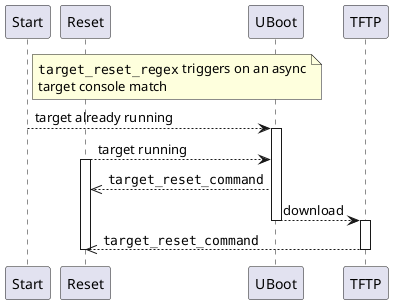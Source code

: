 '
' Tester TFTP Sequence 3:
'
'  Reset Filter Trigger
'
' Copyright (c) 2018 Chris Johns <chrisj@rtems.org>
' All rights reserved.
'
@startuml

 participant Start
 participant Reset
 participant UBoot
 participant TFTP

 note right of Start
  ""target_reset_regex"" triggers on an async
  target console match
 end note

 Start --> UBoot : target already running
 activate UBoot
 Reset --> UBoot : target running
 activate Reset
 UBoot -->> Reset : ""target_reset_command""
 UBoot --> TFTP : download
 deactivate UBoot
 activate TFTP
 TFTP -->> Reset : ""target_reset_command""
 deactivate TFTP
 deactivate Reset

@enduml
